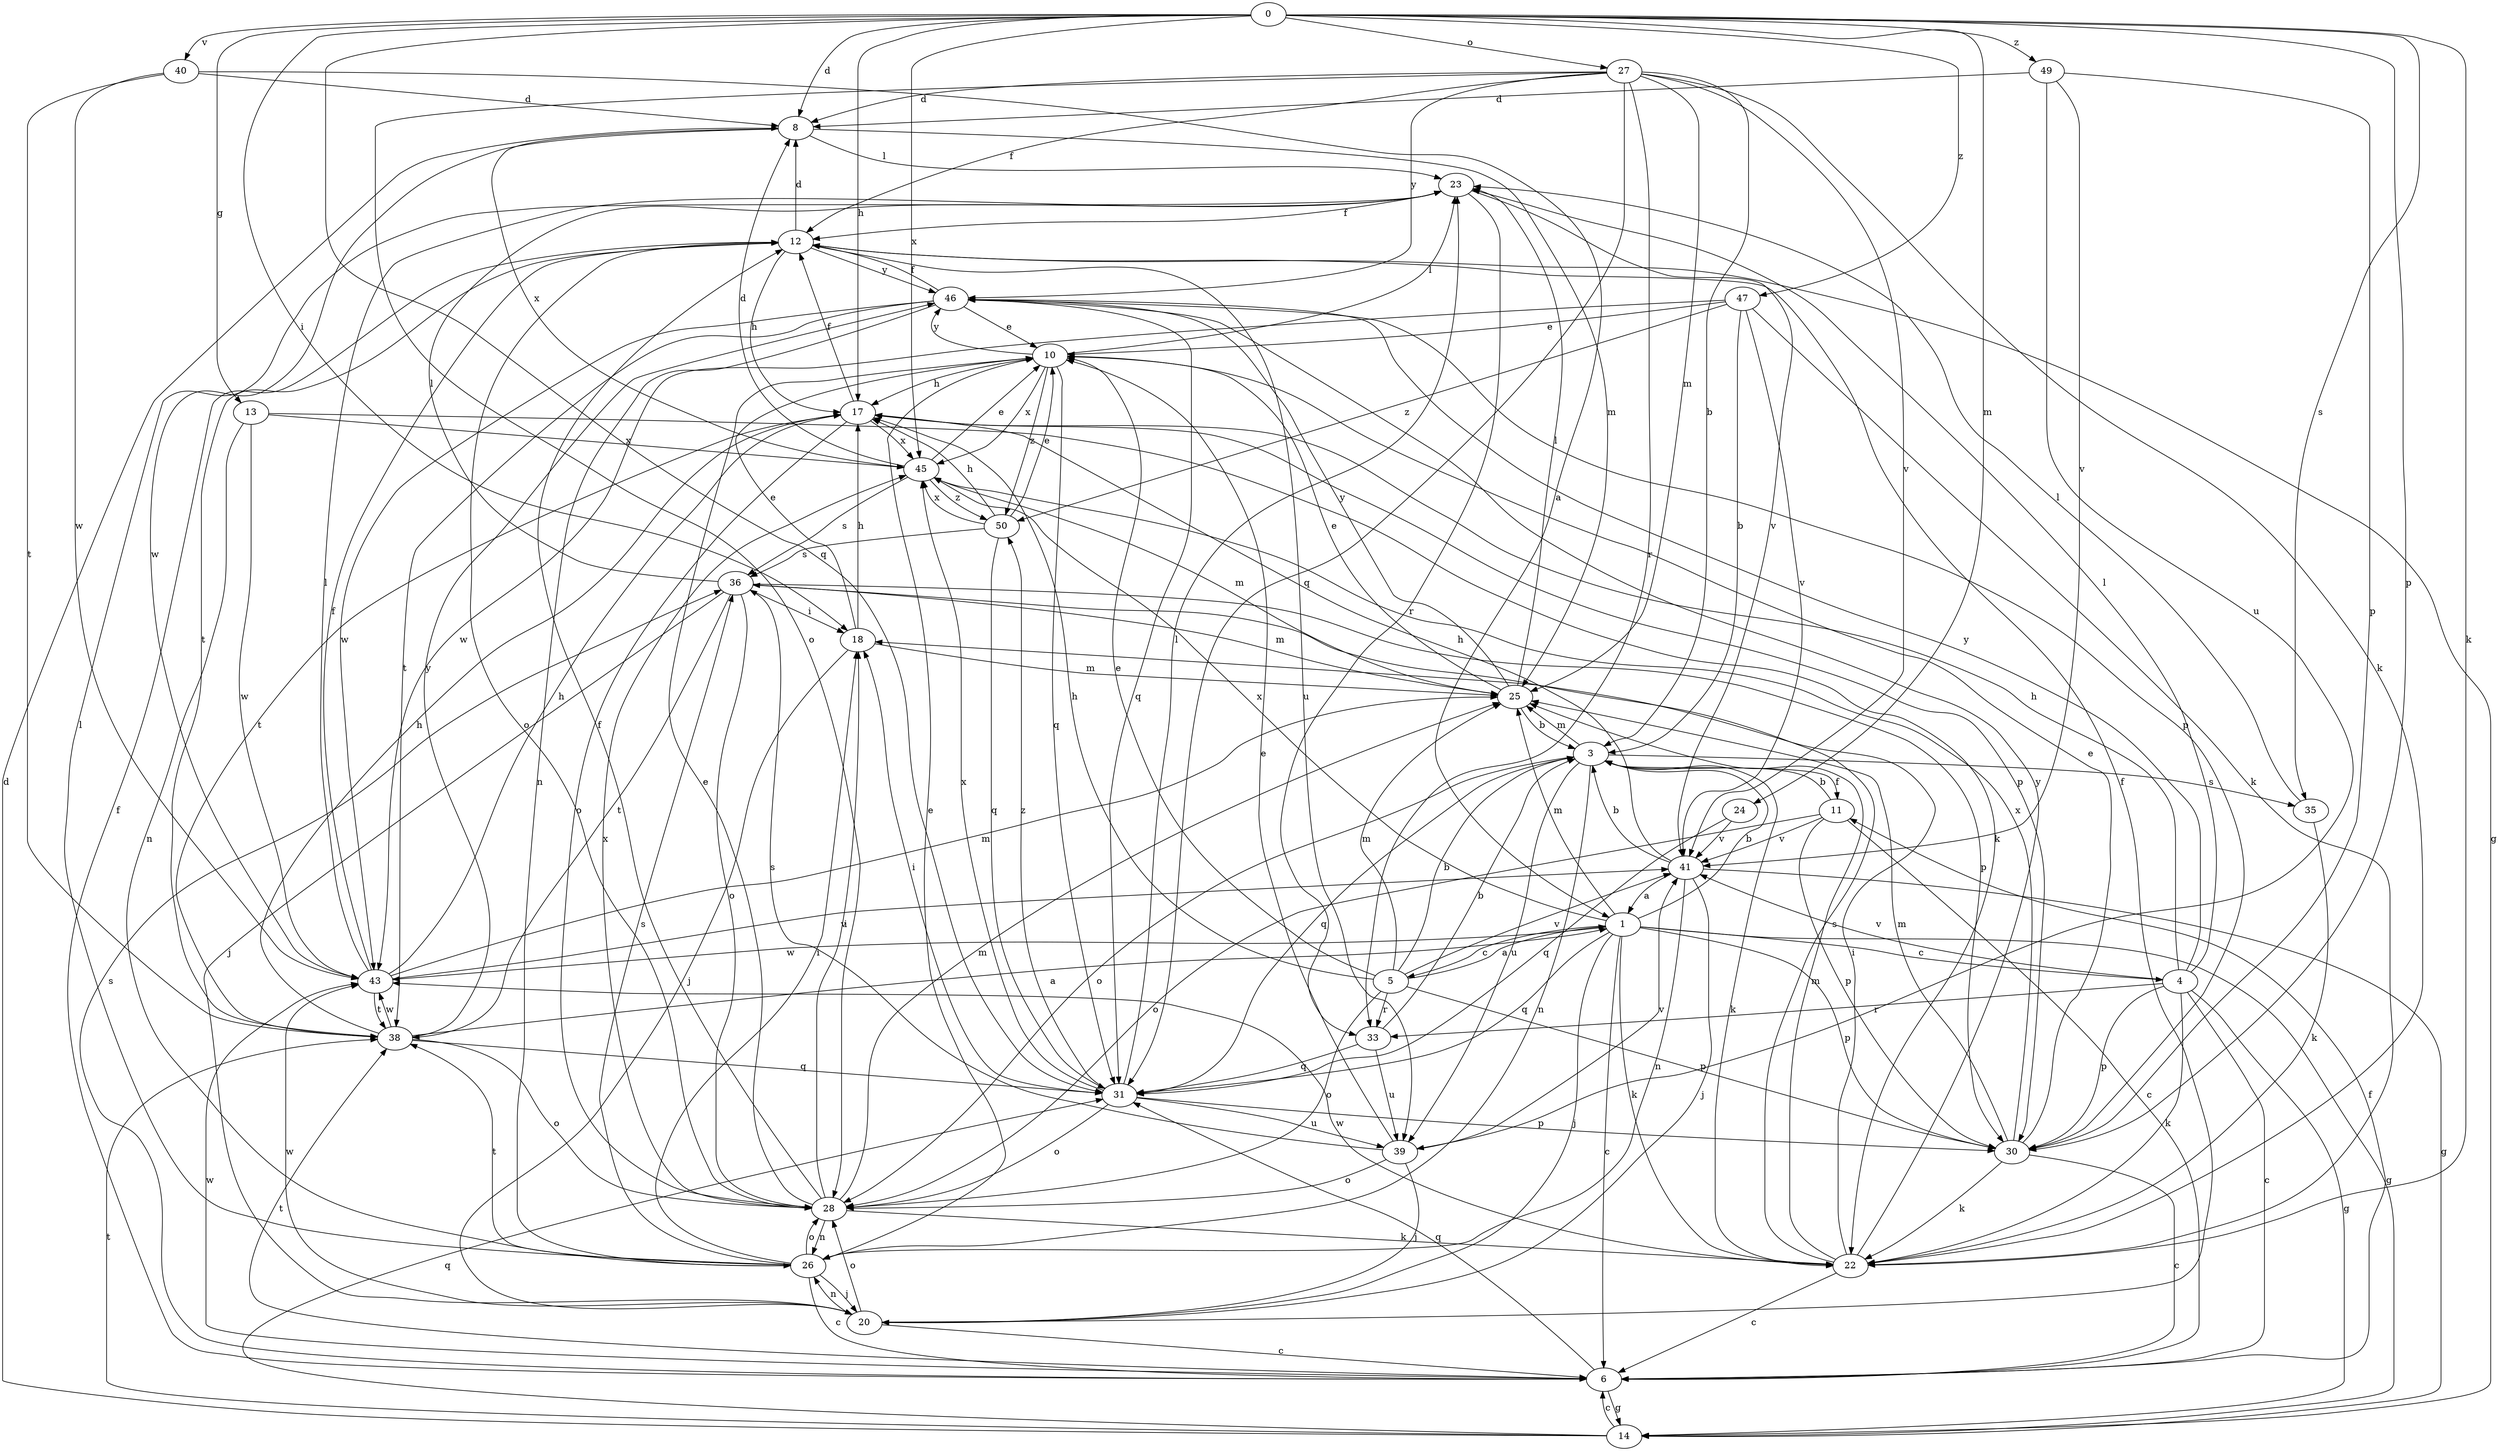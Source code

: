 strict digraph  {
0;
1;
3;
4;
5;
6;
8;
10;
11;
12;
13;
14;
17;
18;
20;
22;
23;
24;
25;
26;
27;
28;
30;
31;
33;
35;
36;
38;
39;
40;
41;
43;
45;
46;
47;
49;
50;
0 -> 8  [label=d];
0 -> 13  [label=g];
0 -> 17  [label=h];
0 -> 18  [label=i];
0 -> 22  [label=k];
0 -> 24  [label=m];
0 -> 27  [label=o];
0 -> 30  [label=p];
0 -> 31  [label=q];
0 -> 35  [label=s];
0 -> 40  [label=v];
0 -> 45  [label=x];
0 -> 47  [label=z];
0 -> 49  [label=z];
1 -> 3  [label=b];
1 -> 4  [label=c];
1 -> 5  [label=c];
1 -> 6  [label=c];
1 -> 14  [label=g];
1 -> 20  [label=j];
1 -> 22  [label=k];
1 -> 25  [label=m];
1 -> 30  [label=p];
1 -> 31  [label=q];
1 -> 43  [label=w];
1 -> 45  [label=x];
3 -> 11  [label=f];
3 -> 22  [label=k];
3 -> 25  [label=m];
3 -> 26  [label=n];
3 -> 28  [label=o];
3 -> 31  [label=q];
3 -> 35  [label=s];
3 -> 39  [label=u];
4 -> 6  [label=c];
4 -> 14  [label=g];
4 -> 17  [label=h];
4 -> 22  [label=k];
4 -> 23  [label=l];
4 -> 30  [label=p];
4 -> 33  [label=r];
4 -> 41  [label=v];
4 -> 46  [label=y];
5 -> 1  [label=a];
5 -> 3  [label=b];
5 -> 10  [label=e];
5 -> 17  [label=h];
5 -> 25  [label=m];
5 -> 28  [label=o];
5 -> 30  [label=p];
5 -> 33  [label=r];
5 -> 41  [label=v];
6 -> 11  [label=f];
6 -> 12  [label=f];
6 -> 14  [label=g];
6 -> 31  [label=q];
6 -> 36  [label=s];
6 -> 38  [label=t];
6 -> 43  [label=w];
8 -> 23  [label=l];
8 -> 25  [label=m];
8 -> 43  [label=w];
8 -> 45  [label=x];
10 -> 17  [label=h];
10 -> 23  [label=l];
10 -> 31  [label=q];
10 -> 45  [label=x];
10 -> 46  [label=y];
10 -> 50  [label=z];
11 -> 3  [label=b];
11 -> 6  [label=c];
11 -> 28  [label=o];
11 -> 30  [label=p];
11 -> 41  [label=v];
12 -> 8  [label=d];
12 -> 14  [label=g];
12 -> 17  [label=h];
12 -> 28  [label=o];
12 -> 38  [label=t];
12 -> 39  [label=u];
12 -> 46  [label=y];
13 -> 22  [label=k];
13 -> 26  [label=n];
13 -> 43  [label=w];
13 -> 45  [label=x];
14 -> 6  [label=c];
14 -> 8  [label=d];
14 -> 31  [label=q];
14 -> 38  [label=t];
17 -> 12  [label=f];
17 -> 28  [label=o];
17 -> 30  [label=p];
17 -> 38  [label=t];
17 -> 45  [label=x];
18 -> 10  [label=e];
18 -> 17  [label=h];
18 -> 20  [label=j];
18 -> 25  [label=m];
20 -> 6  [label=c];
20 -> 12  [label=f];
20 -> 26  [label=n];
20 -> 28  [label=o];
20 -> 43  [label=w];
22 -> 6  [label=c];
22 -> 18  [label=i];
22 -> 25  [label=m];
22 -> 36  [label=s];
22 -> 43  [label=w];
22 -> 46  [label=y];
23 -> 12  [label=f];
23 -> 33  [label=r];
23 -> 41  [label=v];
24 -> 31  [label=q];
24 -> 41  [label=v];
25 -> 3  [label=b];
25 -> 10  [label=e];
25 -> 23  [label=l];
25 -> 46  [label=y];
26 -> 6  [label=c];
26 -> 10  [label=e];
26 -> 18  [label=i];
26 -> 20  [label=j];
26 -> 23  [label=l];
26 -> 28  [label=o];
26 -> 36  [label=s];
26 -> 38  [label=t];
27 -> 3  [label=b];
27 -> 8  [label=d];
27 -> 12  [label=f];
27 -> 22  [label=k];
27 -> 25  [label=m];
27 -> 28  [label=o];
27 -> 31  [label=q];
27 -> 33  [label=r];
27 -> 41  [label=v];
27 -> 46  [label=y];
28 -> 10  [label=e];
28 -> 12  [label=f];
28 -> 18  [label=i];
28 -> 22  [label=k];
28 -> 25  [label=m];
28 -> 26  [label=n];
28 -> 45  [label=x];
30 -> 6  [label=c];
30 -> 10  [label=e];
30 -> 22  [label=k];
30 -> 25  [label=m];
30 -> 45  [label=x];
31 -> 18  [label=i];
31 -> 23  [label=l];
31 -> 28  [label=o];
31 -> 30  [label=p];
31 -> 39  [label=u];
31 -> 45  [label=x];
31 -> 50  [label=z];
33 -> 3  [label=b];
33 -> 31  [label=q];
33 -> 39  [label=u];
35 -> 22  [label=k];
35 -> 23  [label=l];
36 -> 18  [label=i];
36 -> 20  [label=j];
36 -> 23  [label=l];
36 -> 25  [label=m];
36 -> 28  [label=o];
36 -> 30  [label=p];
36 -> 38  [label=t];
38 -> 1  [label=a];
38 -> 17  [label=h];
38 -> 28  [label=o];
38 -> 31  [label=q];
38 -> 43  [label=w];
38 -> 46  [label=y];
39 -> 10  [label=e];
39 -> 20  [label=j];
39 -> 28  [label=o];
39 -> 36  [label=s];
39 -> 41  [label=v];
40 -> 1  [label=a];
40 -> 8  [label=d];
40 -> 38  [label=t];
40 -> 43  [label=w];
41 -> 1  [label=a];
41 -> 3  [label=b];
41 -> 14  [label=g];
41 -> 17  [label=h];
41 -> 20  [label=j];
41 -> 26  [label=n];
43 -> 12  [label=f];
43 -> 17  [label=h];
43 -> 23  [label=l];
43 -> 25  [label=m];
43 -> 38  [label=t];
43 -> 41  [label=v];
45 -> 8  [label=d];
45 -> 10  [label=e];
45 -> 25  [label=m];
45 -> 36  [label=s];
45 -> 50  [label=z];
46 -> 10  [label=e];
46 -> 12  [label=f];
46 -> 26  [label=n];
46 -> 30  [label=p];
46 -> 31  [label=q];
46 -> 38  [label=t];
46 -> 43  [label=w];
47 -> 3  [label=b];
47 -> 10  [label=e];
47 -> 22  [label=k];
47 -> 41  [label=v];
47 -> 43  [label=w];
47 -> 50  [label=z];
49 -> 8  [label=d];
49 -> 30  [label=p];
49 -> 39  [label=u];
49 -> 41  [label=v];
50 -> 10  [label=e];
50 -> 17  [label=h];
50 -> 31  [label=q];
50 -> 36  [label=s];
50 -> 45  [label=x];
}
